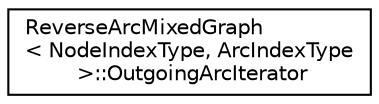 digraph "Graphical Class Hierarchy"
{
 // LATEX_PDF_SIZE
  edge [fontname="Helvetica",fontsize="10",labelfontname="Helvetica",labelfontsize="10"];
  node [fontname="Helvetica",fontsize="10",shape=record];
  rankdir="LR";
  Node0 [label="ReverseArcMixedGraph\l\< NodeIndexType, ArcIndexType\l \>::OutgoingArcIterator",height=0.2,width=0.4,color="black", fillcolor="white", style="filled",URL="$classutil_1_1_reverse_arc_mixed_graph_1_1_outgoing_arc_iterator.html",tooltip=" "];
}
